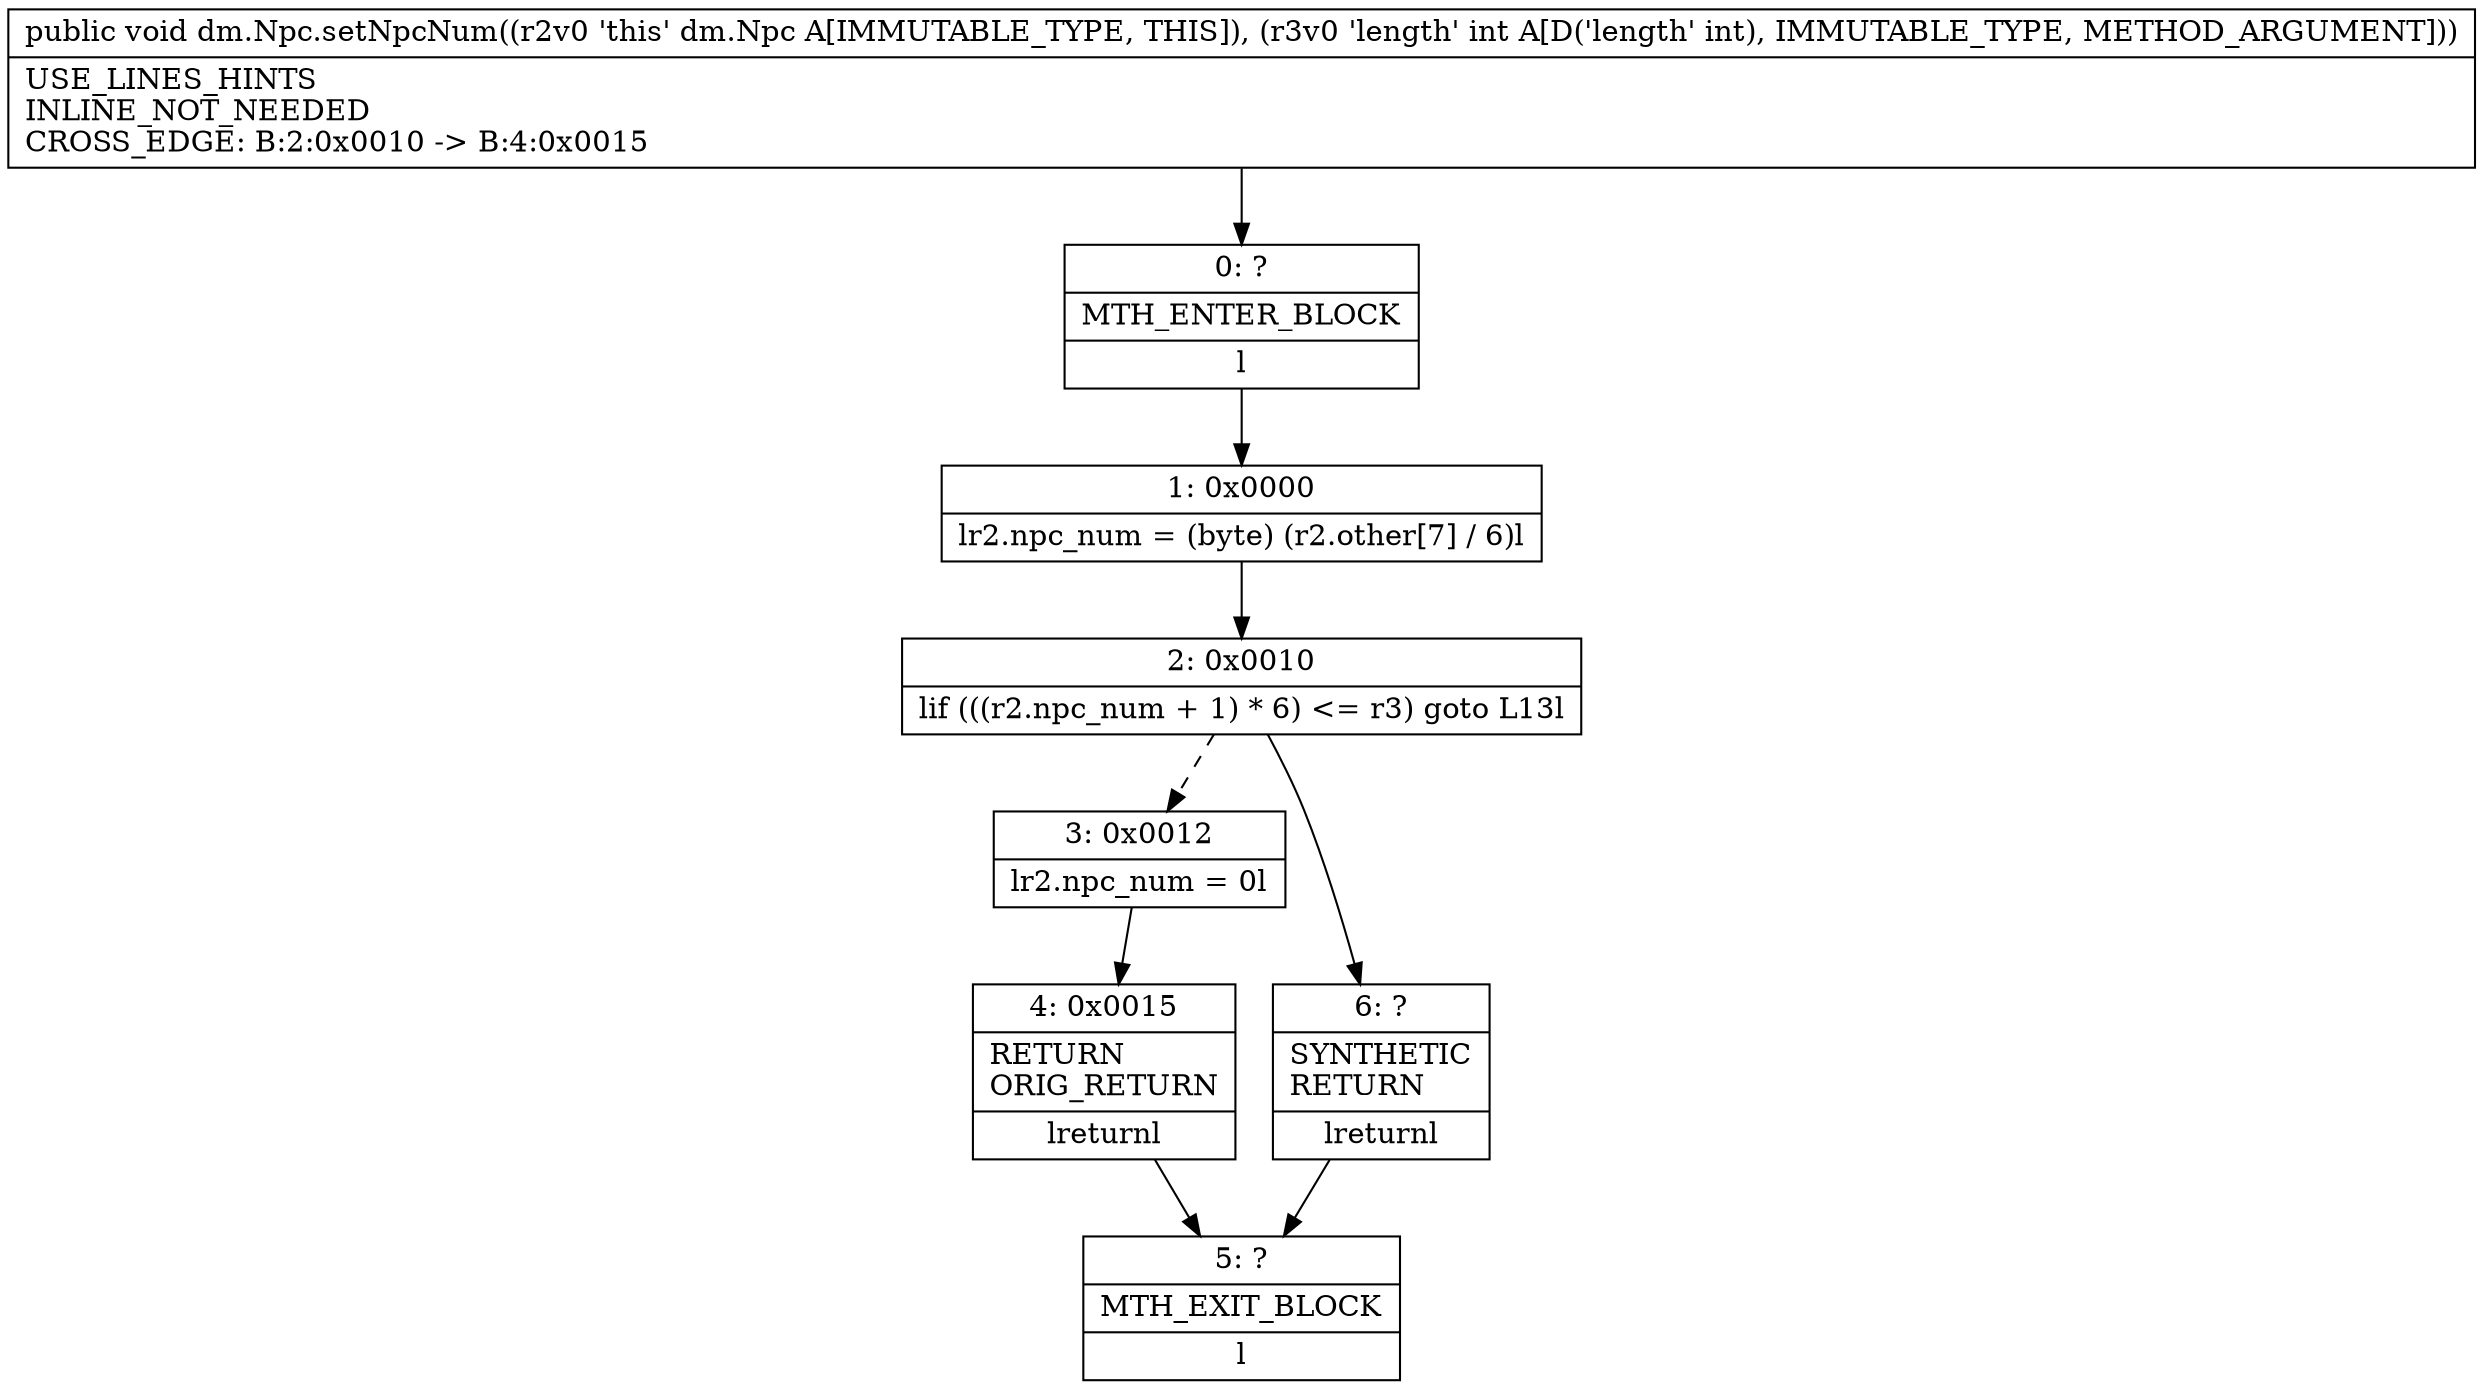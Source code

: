 digraph "CFG fordm.Npc.setNpcNum(I)V" {
Node_0 [shape=record,label="{0\:\ ?|MTH_ENTER_BLOCK\l|l}"];
Node_1 [shape=record,label="{1\:\ 0x0000|lr2.npc_num = (byte) (r2.other[7] \/ 6)l}"];
Node_2 [shape=record,label="{2\:\ 0x0010|lif (((r2.npc_num + 1) * 6) \<= r3) goto L13l}"];
Node_3 [shape=record,label="{3\:\ 0x0012|lr2.npc_num = 0l}"];
Node_4 [shape=record,label="{4\:\ 0x0015|RETURN\lORIG_RETURN\l|lreturnl}"];
Node_5 [shape=record,label="{5\:\ ?|MTH_EXIT_BLOCK\l|l}"];
Node_6 [shape=record,label="{6\:\ ?|SYNTHETIC\lRETURN\l|lreturnl}"];
MethodNode[shape=record,label="{public void dm.Npc.setNpcNum((r2v0 'this' dm.Npc A[IMMUTABLE_TYPE, THIS]), (r3v0 'length' int A[D('length' int), IMMUTABLE_TYPE, METHOD_ARGUMENT]))  | USE_LINES_HINTS\lINLINE_NOT_NEEDED\lCROSS_EDGE: B:2:0x0010 \-\> B:4:0x0015\l}"];
MethodNode -> Node_0;
Node_0 -> Node_1;
Node_1 -> Node_2;
Node_2 -> Node_3[style=dashed];
Node_2 -> Node_6;
Node_3 -> Node_4;
Node_4 -> Node_5;
Node_6 -> Node_5;
}

